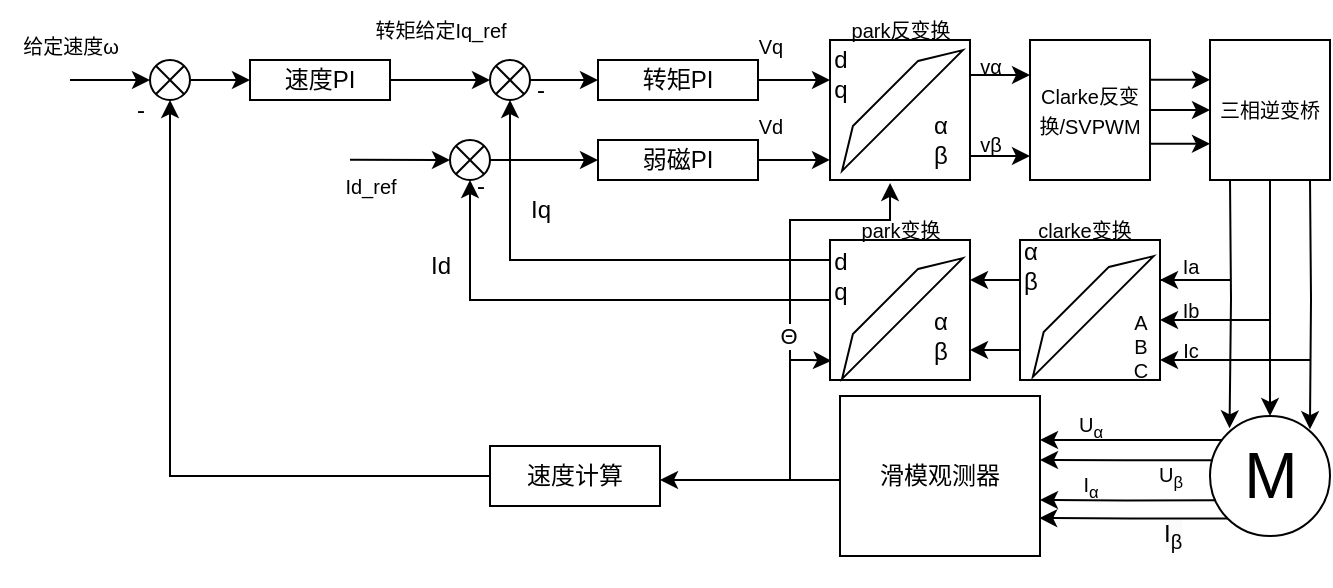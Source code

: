 <mxfile version="21.2.1" type="device">
  <diagram name="第 1 页" id="MKt7CTD8u1HlKp6WeyNR">
    <mxGraphModel dx="863" dy="519" grid="1" gridSize="10" guides="1" tooltips="1" connect="1" arrows="1" fold="1" page="1" pageScale="1" pageWidth="827" pageHeight="1169" math="0" shadow="0">
      <root>
        <mxCell id="0" />
        <mxCell id="1" parent="0" />
        <mxCell id="4lGq5ReNF3kiFu6YHSK--3" value="" style="edgeStyle=orthogonalEdgeStyle;rounded=0;orthogonalLoop=1;jettySize=auto;html=1;endArrow=none;endFill=0;startArrow=classic;startFill=1;" parent="1" source="4lGq5ReNF3kiFu6YHSK--1" edge="1">
          <mxGeometry relative="1" as="geometry">
            <mxPoint x="150" y="170" as="targetPoint" />
          </mxGeometry>
        </mxCell>
        <mxCell id="4lGq5ReNF3kiFu6YHSK--15" value="" style="edgeStyle=orthogonalEdgeStyle;rounded=0;orthogonalLoop=1;jettySize=auto;html=1;" parent="1" source="4lGq5ReNF3kiFu6YHSK--1" target="4lGq5ReNF3kiFu6YHSK--14" edge="1">
          <mxGeometry relative="1" as="geometry" />
        </mxCell>
        <mxCell id="4lGq5ReNF3kiFu6YHSK--1" value="" style="shape=sumEllipse;perimeter=ellipsePerimeter;whiteSpace=wrap;html=1;backgroundOutline=1;" parent="1" vertex="1">
          <mxGeometry x="190" y="160" width="20" height="20" as="geometry" />
        </mxCell>
        <mxCell id="4lGq5ReNF3kiFu6YHSK--4" value="&lt;font style=&quot;font-size: 10px;&quot;&gt;给定速度ω&lt;/font&gt;" style="text;html=1;align=center;verticalAlign=middle;resizable=0;points=[];autosize=1;strokeColor=none;fillColor=none;" parent="1" vertex="1">
          <mxGeometry x="115" y="138" width="70" height="30" as="geometry" />
        </mxCell>
        <mxCell id="4lGq5ReNF3kiFu6YHSK--17" value="" style="edgeStyle=orthogonalEdgeStyle;rounded=0;orthogonalLoop=1;jettySize=auto;html=1;" parent="1" source="4lGq5ReNF3kiFu6YHSK--14" edge="1">
          <mxGeometry relative="1" as="geometry">
            <mxPoint x="360" y="170" as="targetPoint" />
          </mxGeometry>
        </mxCell>
        <mxCell id="4lGq5ReNF3kiFu6YHSK--14" value="速度PI" style="whiteSpace=wrap;html=1;" parent="1" vertex="1">
          <mxGeometry x="240" y="160" width="70" height="20" as="geometry" />
        </mxCell>
        <mxCell id="4lGq5ReNF3kiFu6YHSK--18" value="&lt;font style=&quot;font-size: 10px;&quot;&gt;转矩给定Iq_ref&lt;/font&gt;" style="text;html=1;align=center;verticalAlign=middle;resizable=0;points=[];autosize=1;strokeColor=none;fillColor=none;" parent="1" vertex="1">
          <mxGeometry x="290" y="130" width="90" height="30" as="geometry" />
        </mxCell>
        <mxCell id="4lGq5ReNF3kiFu6YHSK--21" value="" style="edgeStyle=orthogonalEdgeStyle;rounded=0;orthogonalLoop=1;jettySize=auto;html=1;" parent="1" source="4lGq5ReNF3kiFu6YHSK--19" target="4lGq5ReNF3kiFu6YHSK--20" edge="1">
          <mxGeometry relative="1" as="geometry" />
        </mxCell>
        <mxCell id="4lGq5ReNF3kiFu6YHSK--19" value="" style="shape=sumEllipse;perimeter=ellipsePerimeter;whiteSpace=wrap;html=1;backgroundOutline=1;" parent="1" vertex="1">
          <mxGeometry x="360" y="160" width="20" height="20" as="geometry" />
        </mxCell>
        <mxCell id="4lGq5ReNF3kiFu6YHSK--23" value="" style="edgeStyle=orthogonalEdgeStyle;rounded=0;orthogonalLoop=1;jettySize=auto;html=1;" parent="1" source="4lGq5ReNF3kiFu6YHSK--20" edge="1">
          <mxGeometry relative="1" as="geometry">
            <mxPoint x="530" y="170" as="targetPoint" />
          </mxGeometry>
        </mxCell>
        <mxCell id="4lGq5ReNF3kiFu6YHSK--20" value="转矩PI" style="whiteSpace=wrap;html=1;" parent="1" vertex="1">
          <mxGeometry x="414" y="160" width="80" height="20" as="geometry" />
        </mxCell>
        <mxCell id="4lGq5ReNF3kiFu6YHSK--24" value="&lt;font style=&quot;font-size: 10px;&quot;&gt;Vq&lt;/font&gt;" style="text;html=1;align=center;verticalAlign=middle;resizable=0;points=[];autosize=1;strokeColor=none;fillColor=none;" parent="1" vertex="1">
          <mxGeometry x="480" y="138" width="40" height="30" as="geometry" />
        </mxCell>
        <mxCell id="4lGq5ReNF3kiFu6YHSK--43" style="edgeStyle=orthogonalEdgeStyle;rounded=0;orthogonalLoop=1;jettySize=auto;html=1;exitX=1;exitY=0.25;exitDx=0;exitDy=0;entryX=0;entryY=0.25;entryDx=0;entryDy=0;" parent="1" source="4lGq5ReNF3kiFu6YHSK--25" target="4lGq5ReNF3kiFu6YHSK--42" edge="1">
          <mxGeometry relative="1" as="geometry" />
        </mxCell>
        <mxCell id="4lGq5ReNF3kiFu6YHSK--25" value="" style="whiteSpace=wrap;html=1;" parent="1" vertex="1">
          <mxGeometry x="530" y="150" width="70" height="70" as="geometry" />
        </mxCell>
        <mxCell id="4lGq5ReNF3kiFu6YHSK--32" value="" style="edgeStyle=orthogonalEdgeStyle;rounded=0;orthogonalLoop=1;jettySize=auto;html=1;" parent="1" source="4lGq5ReNF3kiFu6YHSK--27" target="4lGq5ReNF3kiFu6YHSK--31" edge="1">
          <mxGeometry relative="1" as="geometry" />
        </mxCell>
        <mxCell id="4lGq5ReNF3kiFu6YHSK--30" value="Id_ref" style="text;html=1;align=center;verticalAlign=middle;resizable=0;points=[];autosize=1;strokeColor=none;fillColor=none;fontSize=10;" parent="1" vertex="1">
          <mxGeometry x="275" y="208" width="50" height="30" as="geometry" />
        </mxCell>
        <mxCell id="4lGq5ReNF3kiFu6YHSK--36" style="edgeStyle=orthogonalEdgeStyle;rounded=0;orthogonalLoop=1;jettySize=auto;html=1;entryX=0;entryY=0.857;entryDx=0;entryDy=0;entryPerimeter=0;" parent="1" source="4lGq5ReNF3kiFu6YHSK--31" target="4lGq5ReNF3kiFu6YHSK--25" edge="1">
          <mxGeometry relative="1" as="geometry" />
        </mxCell>
        <mxCell id="4lGq5ReNF3kiFu6YHSK--31" value="弱磁PI" style="whiteSpace=wrap;html=1;" parent="1" vertex="1">
          <mxGeometry x="414" y="200" width="80" height="20" as="geometry" />
        </mxCell>
        <mxCell id="4lGq5ReNF3kiFu6YHSK--37" value="&lt;font style=&quot;font-size: 10px;&quot;&gt;Vd&lt;/font&gt;" style="text;html=1;align=center;verticalAlign=middle;resizable=0;points=[];autosize=1;strokeColor=none;fillColor=none;" parent="1" vertex="1">
          <mxGeometry x="480" y="178" width="40" height="30" as="geometry" />
        </mxCell>
        <mxCell id="4lGq5ReNF3kiFu6YHSK--38" value="park反变换" style="text;html=1;align=center;verticalAlign=middle;resizable=0;points=[];autosize=1;strokeColor=none;fillColor=none;fontSize=10;" parent="1" vertex="1">
          <mxGeometry x="530" y="130" width="70" height="30" as="geometry" />
        </mxCell>
        <mxCell id="4lGq5ReNF3kiFu6YHSK--39" value="" style="verticalLabelPosition=middle;verticalAlign=middle;html=1;shape=trapezoid;perimeter=trapezoidPerimeter;whiteSpace=wrap;size=0.23;arcSize=10;flipV=1;labelPosition=center;align=center;rotation=-225;" parent="1" vertex="1">
          <mxGeometry x="519.3" y="175" width="85.39" height="12" as="geometry" />
        </mxCell>
        <mxCell id="4lGq5ReNF3kiFu6YHSK--40" value="d&lt;br&gt;q" style="text;html=1;align=center;verticalAlign=middle;resizable=0;points=[];autosize=1;strokeColor=none;fillColor=none;" parent="1" vertex="1">
          <mxGeometry x="520" y="147" width="30" height="40" as="geometry" />
        </mxCell>
        <mxCell id="4lGq5ReNF3kiFu6YHSK--41" value="α&lt;br&gt;β" style="text;html=1;align=center;verticalAlign=middle;resizable=0;points=[];autosize=1;strokeColor=none;fillColor=none;" parent="1" vertex="1">
          <mxGeometry x="570" y="180" width="30" height="40" as="geometry" />
        </mxCell>
        <mxCell id="4lGq5ReNF3kiFu6YHSK--48" value="" style="edgeStyle=orthogonalEdgeStyle;rounded=0;orthogonalLoop=1;jettySize=auto;html=1;" parent="1" source="4lGq5ReNF3kiFu6YHSK--42" target="4lGq5ReNF3kiFu6YHSK--47" edge="1">
          <mxGeometry relative="1" as="geometry" />
        </mxCell>
        <mxCell id="4lGq5ReNF3kiFu6YHSK--42" value="&lt;font style=&quot;font-size: 10px;&quot;&gt;Clarke反变换/SVPWM&lt;/font&gt;" style="whiteSpace=wrap;html=1;" parent="1" vertex="1">
          <mxGeometry x="630" y="150" width="60" height="70" as="geometry" />
        </mxCell>
        <mxCell id="4lGq5ReNF3kiFu6YHSK--44" style="edgeStyle=orthogonalEdgeStyle;rounded=0;orthogonalLoop=1;jettySize=auto;html=1;exitX=1;exitY=0.25;exitDx=0;exitDy=0;entryX=0;entryY=0.25;entryDx=0;entryDy=0;" parent="1" edge="1">
          <mxGeometry relative="1" as="geometry">
            <mxPoint x="600" y="208" as="sourcePoint" />
            <mxPoint x="630" y="208" as="targetPoint" />
          </mxGeometry>
        </mxCell>
        <mxCell id="4lGq5ReNF3kiFu6YHSK--45" value="vα" style="text;html=1;align=center;verticalAlign=middle;resizable=0;points=[];autosize=1;strokeColor=none;fillColor=none;fontSize=10;" parent="1" vertex="1">
          <mxGeometry x="595" y="148" width="30" height="30" as="geometry" />
        </mxCell>
        <mxCell id="4lGq5ReNF3kiFu6YHSK--46" value="vβ" style="text;html=1;align=center;verticalAlign=middle;resizable=0;points=[];autosize=1;strokeColor=none;fillColor=none;fontSize=10;" parent="1" vertex="1">
          <mxGeometry x="595" y="187" width="30" height="30" as="geometry" />
        </mxCell>
        <mxCell id="4lGq5ReNF3kiFu6YHSK--52" value="" style="edgeStyle=orthogonalEdgeStyle;rounded=0;orthogonalLoop=1;jettySize=auto;html=1;" parent="1" source="4lGq5ReNF3kiFu6YHSK--47" target="4lGq5ReNF3kiFu6YHSK--51" edge="1">
          <mxGeometry relative="1" as="geometry" />
        </mxCell>
        <mxCell id="4lGq5ReNF3kiFu6YHSK--47" value="&lt;span style=&quot;font-size: 10px;&quot;&gt;三相逆变桥&lt;/span&gt;" style="whiteSpace=wrap;html=1;" parent="1" vertex="1">
          <mxGeometry x="720" y="150" width="60" height="70" as="geometry" />
        </mxCell>
        <mxCell id="4lGq5ReNF3kiFu6YHSK--49" value="" style="edgeStyle=orthogonalEdgeStyle;rounded=0;orthogonalLoop=1;jettySize=auto;html=1;" parent="1" edge="1">
          <mxGeometry relative="1" as="geometry">
            <mxPoint x="690" y="201.93" as="sourcePoint" />
            <mxPoint x="720" y="201.93" as="targetPoint" />
          </mxGeometry>
        </mxCell>
        <mxCell id="4lGq5ReNF3kiFu6YHSK--50" value="" style="edgeStyle=orthogonalEdgeStyle;rounded=0;orthogonalLoop=1;jettySize=auto;html=1;" parent="1" edge="1">
          <mxGeometry relative="1" as="geometry">
            <mxPoint x="690" y="169.93" as="sourcePoint" />
            <mxPoint x="720" y="169.93" as="targetPoint" />
          </mxGeometry>
        </mxCell>
        <mxCell id="4lGq5ReNF3kiFu6YHSK--82" value="" style="edgeStyle=orthogonalEdgeStyle;rounded=0;orthogonalLoop=1;jettySize=auto;html=1;" parent="1" source="4lGq5ReNF3kiFu6YHSK--51" target="4lGq5ReNF3kiFu6YHSK--81" edge="1">
          <mxGeometry relative="1" as="geometry">
            <Array as="points">
              <mxPoint x="700" y="350" />
              <mxPoint x="700" y="350" />
            </Array>
          </mxGeometry>
        </mxCell>
        <mxCell id="IY3ErJW4huKEYEbBKEQ_-5" style="edgeStyle=orthogonalEdgeStyle;rounded=0;orthogonalLoop=1;jettySize=auto;html=1;exitX=0;exitY=1;exitDx=0;exitDy=0;entryX=0.996;entryY=0.763;entryDx=0;entryDy=0;entryPerimeter=0;" parent="1" source="4lGq5ReNF3kiFu6YHSK--51" target="4lGq5ReNF3kiFu6YHSK--81" edge="1">
          <mxGeometry relative="1" as="geometry">
            <mxPoint x="640" y="390" as="targetPoint" />
            <Array as="points">
              <mxPoint x="680" y="389" />
            </Array>
          </mxGeometry>
        </mxCell>
        <mxCell id="4lGq5ReNF3kiFu6YHSK--51" value="M" style="verticalLabelPosition=middle;shadow=0;dashed=0;align=center;html=1;verticalAlign=middle;strokeWidth=1;shape=ellipse;fontSize=32;perimeter=ellipsePerimeter;" parent="1" vertex="1">
          <mxGeometry x="720" y="338" width="60" height="60" as="geometry" />
        </mxCell>
        <mxCell id="4lGq5ReNF3kiFu6YHSK--53" value="" style="edgeStyle=orthogonalEdgeStyle;rounded=0;orthogonalLoop=1;jettySize=auto;html=1;entryX=0.163;entryY=0.103;entryDx=0;entryDy=0;entryPerimeter=0;" parent="1" target="4lGq5ReNF3kiFu6YHSK--51" edge="1">
          <mxGeometry relative="1" as="geometry">
            <mxPoint x="730" y="220" as="sourcePoint" />
            <mxPoint x="730" y="330" as="targetPoint" />
          </mxGeometry>
        </mxCell>
        <mxCell id="4lGq5ReNF3kiFu6YHSK--54" value="" style="edgeStyle=orthogonalEdgeStyle;rounded=0;orthogonalLoop=1;jettySize=auto;html=1;entryX=0.833;entryY=0.11;entryDx=0;entryDy=0;entryPerimeter=0;" parent="1" target="4lGq5ReNF3kiFu6YHSK--51" edge="1">
          <mxGeometry relative="1" as="geometry">
            <mxPoint x="770" y="220" as="sourcePoint" />
            <mxPoint x="770" y="330" as="targetPoint" />
          </mxGeometry>
        </mxCell>
        <mxCell id="4lGq5ReNF3kiFu6YHSK--55" value="" style="whiteSpace=wrap;html=1;" parent="1" vertex="1">
          <mxGeometry x="625" y="250" width="70" height="70" as="geometry" />
        </mxCell>
        <mxCell id="4lGq5ReNF3kiFu6YHSK--56" value="" style="whiteSpace=wrap;html=1;" parent="1" vertex="1">
          <mxGeometry x="530" y="250" width="70" height="70" as="geometry" />
        </mxCell>
        <mxCell id="4lGq5ReNF3kiFu6YHSK--58" value="" style="edgeStyle=orthogonalEdgeStyle;rounded=0;orthogonalLoop=1;jettySize=auto;html=1;" parent="1" edge="1">
          <mxGeometry relative="1" as="geometry">
            <mxPoint x="625" y="270" as="sourcePoint" />
            <mxPoint x="600" y="270" as="targetPoint" />
          </mxGeometry>
        </mxCell>
        <mxCell id="4lGq5ReNF3kiFu6YHSK--59" value="" style="edgeStyle=orthogonalEdgeStyle;rounded=0;orthogonalLoop=1;jettySize=auto;html=1;" parent="1" edge="1">
          <mxGeometry relative="1" as="geometry">
            <mxPoint x="625" y="305" as="sourcePoint" />
            <mxPoint x="600" y="305" as="targetPoint" />
          </mxGeometry>
        </mxCell>
        <mxCell id="4lGq5ReNF3kiFu6YHSK--60" value="" style="edgeStyle=orthogonalEdgeStyle;rounded=0;orthogonalLoop=1;jettySize=auto;html=1;" parent="1" edge="1">
          <mxGeometry relative="1" as="geometry">
            <mxPoint x="695" y="270" as="sourcePoint" />
            <mxPoint x="695" y="270" as="targetPoint" />
            <Array as="points">
              <mxPoint x="730" y="270" />
              <mxPoint x="730" y="270" />
            </Array>
          </mxGeometry>
        </mxCell>
        <mxCell id="4lGq5ReNF3kiFu6YHSK--61" value="" style="edgeStyle=orthogonalEdgeStyle;rounded=0;orthogonalLoop=1;jettySize=auto;html=1;" parent="1" edge="1">
          <mxGeometry relative="1" as="geometry">
            <mxPoint x="750" y="290" as="sourcePoint" />
            <mxPoint x="695" y="290" as="targetPoint" />
          </mxGeometry>
        </mxCell>
        <mxCell id="4lGq5ReNF3kiFu6YHSK--62" value="" style="edgeStyle=orthogonalEdgeStyle;rounded=0;orthogonalLoop=1;jettySize=auto;html=1;" parent="1" edge="1">
          <mxGeometry relative="1" as="geometry">
            <mxPoint x="770" y="310" as="sourcePoint" />
            <mxPoint x="695" y="310" as="targetPoint" />
          </mxGeometry>
        </mxCell>
        <mxCell id="4lGq5ReNF3kiFu6YHSK--63" value="Ia" style="text;html=1;align=center;verticalAlign=middle;resizable=0;points=[];autosize=1;strokeColor=none;fillColor=none;fontSize=10;" parent="1" vertex="1">
          <mxGeometry x="695" y="248" width="30" height="30" as="geometry" />
        </mxCell>
        <mxCell id="4lGq5ReNF3kiFu6YHSK--64" value="Ib" style="text;html=1;align=center;verticalAlign=middle;resizable=0;points=[];autosize=1;strokeColor=none;fillColor=none;fontSize=10;" parent="1" vertex="1">
          <mxGeometry x="695" y="270" width="30" height="30" as="geometry" />
        </mxCell>
        <mxCell id="4lGq5ReNF3kiFu6YHSK--65" value="Ic" style="text;html=1;align=center;verticalAlign=middle;resizable=0;points=[];autosize=1;strokeColor=none;fillColor=none;fontSize=10;" parent="1" vertex="1">
          <mxGeometry x="695" y="290" width="30" height="30" as="geometry" />
        </mxCell>
        <mxCell id="4lGq5ReNF3kiFu6YHSK--66" value="" style="verticalLabelPosition=middle;verticalAlign=middle;html=1;shape=trapezoid;perimeter=trapezoidPerimeter;whiteSpace=wrap;size=0.23;arcSize=10;flipV=1;labelPosition=center;align=center;rotation=-225;" parent="1" vertex="1">
          <mxGeometry x="519.3" y="279" width="85.39" height="12" as="geometry" />
        </mxCell>
        <mxCell id="4lGq5ReNF3kiFu6YHSK--67" value="" style="verticalLabelPosition=middle;verticalAlign=middle;html=1;shape=trapezoid;perimeter=trapezoidPerimeter;whiteSpace=wrap;size=0.23;arcSize=10;flipV=1;labelPosition=center;align=center;rotation=-225;" parent="1" vertex="1">
          <mxGeometry x="614.69" y="278" width="85.39" height="12" as="geometry" />
        </mxCell>
        <mxCell id="4lGq5ReNF3kiFu6YHSK--69" value="park变换" style="text;html=1;align=center;verticalAlign=middle;resizable=0;points=[];autosize=1;strokeColor=none;fillColor=none;fontSize=10;" parent="1" vertex="1">
          <mxGeometry x="535" y="230" width="60" height="30" as="geometry" />
        </mxCell>
        <mxCell id="4lGq5ReNF3kiFu6YHSK--70" value="clarke变换" style="text;html=1;align=center;verticalAlign=middle;resizable=0;points=[];autosize=1;strokeColor=none;fillColor=none;fontSize=10;" parent="1" vertex="1">
          <mxGeometry x="622.38" y="230" width="70" height="30" as="geometry" />
        </mxCell>
        <mxCell id="4lGq5ReNF3kiFu6YHSK--71" value="α&lt;br&gt;β" style="text;html=1;align=center;verticalAlign=middle;resizable=0;points=[];autosize=1;strokeColor=none;fillColor=none;" parent="1" vertex="1">
          <mxGeometry x="614.69" y="243" width="30" height="40" as="geometry" />
        </mxCell>
        <mxCell id="4lGq5ReNF3kiFu6YHSK--72" value="A&lt;br style=&quot;font-size: 10px;&quot;&gt;B&lt;br style=&quot;font-size: 10px;&quot;&gt;C" style="text;html=1;align=center;verticalAlign=middle;resizable=0;points=[];autosize=1;strokeColor=none;fillColor=none;fontSize=10;" parent="1" vertex="1">
          <mxGeometry x="670.08" y="278" width="30" height="50" as="geometry" />
        </mxCell>
        <mxCell id="4lGq5ReNF3kiFu6YHSK--73" value="α&lt;br&gt;β" style="text;html=1;align=center;verticalAlign=middle;resizable=0;points=[];autosize=1;strokeColor=none;fillColor=none;" parent="1" vertex="1">
          <mxGeometry x="570" y="278" width="30" height="40" as="geometry" />
        </mxCell>
        <mxCell id="4lGq5ReNF3kiFu6YHSK--74" value="d&lt;br&gt;q" style="text;html=1;align=center;verticalAlign=middle;resizable=0;points=[];autosize=1;strokeColor=none;fillColor=none;" parent="1" vertex="1">
          <mxGeometry x="520" y="248" width="30" height="40" as="geometry" />
        </mxCell>
        <mxCell id="4lGq5ReNF3kiFu6YHSK--75" value="" style="endArrow=classic;html=1;rounded=0;" parent="1" target="4lGq5ReNF3kiFu6YHSK--27" edge="1">
          <mxGeometry width="50" height="50" relative="1" as="geometry">
            <mxPoint x="290" y="209.9" as="sourcePoint" />
            <mxPoint x="360" y="209.9" as="targetPoint" />
          </mxGeometry>
        </mxCell>
        <mxCell id="4lGq5ReNF3kiFu6YHSK--27" value="" style="shape=sumEllipse;perimeter=ellipsePerimeter;whiteSpace=wrap;html=1;backgroundOutline=1;" parent="1" vertex="1">
          <mxGeometry x="340" y="200" width="20" height="20" as="geometry" />
        </mxCell>
        <mxCell id="4lGq5ReNF3kiFu6YHSK--86" value="" style="edgeStyle=orthogonalEdgeStyle;rounded=0;orthogonalLoop=1;jettySize=auto;html=1;" parent="1" source="4lGq5ReNF3kiFu6YHSK--81" target="4lGq5ReNF3kiFu6YHSK--85" edge="1">
          <mxGeometry relative="1" as="geometry">
            <Array as="points">
              <mxPoint x="490" y="370" />
              <mxPoint x="490" y="370" />
            </Array>
          </mxGeometry>
        </mxCell>
        <mxCell id="4lGq5ReNF3kiFu6YHSK--81" value="滑模观测器" style="whiteSpace=wrap;html=1;" parent="1" vertex="1">
          <mxGeometry x="535" y="328" width="100" height="80" as="geometry" />
        </mxCell>
        <mxCell id="4lGq5ReNF3kiFu6YHSK--87" style="edgeStyle=orthogonalEdgeStyle;rounded=0;orthogonalLoop=1;jettySize=auto;html=1;entryX=0.5;entryY=1;entryDx=0;entryDy=0;" parent="1" source="4lGq5ReNF3kiFu6YHSK--85" target="4lGq5ReNF3kiFu6YHSK--1" edge="1">
          <mxGeometry relative="1" as="geometry" />
        </mxCell>
        <mxCell id="4lGq5ReNF3kiFu6YHSK--85" value="速度计算" style="whiteSpace=wrap;html=1;" parent="1" vertex="1">
          <mxGeometry x="360" y="353" width="85" height="30" as="geometry" />
        </mxCell>
        <mxCell id="4lGq5ReNF3kiFu6YHSK--88" value="" style="endArrow=classic;html=1;rounded=0;entryX=0.429;entryY=1.021;entryDx=0;entryDy=0;entryPerimeter=0;" parent="1" target="4lGq5ReNF3kiFu6YHSK--25" edge="1">
          <mxGeometry width="50" height="50" relative="1" as="geometry">
            <mxPoint x="510" y="370" as="sourcePoint" />
            <mxPoint x="580" y="230" as="targetPoint" />
            <Array as="points">
              <mxPoint x="510" y="240" />
              <mxPoint x="560" y="240" />
            </Array>
          </mxGeometry>
        </mxCell>
        <mxCell id="4lGq5ReNF3kiFu6YHSK--89" value="Θ" style="edgeLabel;html=1;align=center;verticalAlign=middle;resizable=0;points=[];" parent="4lGq5ReNF3kiFu6YHSK--88" vertex="1" connectable="0">
          <mxGeometry x="-0.275" y="1" relative="1" as="geometry">
            <mxPoint as="offset" />
          </mxGeometry>
        </mxCell>
        <mxCell id="4lGq5ReNF3kiFu6YHSK--90" value="" style="endArrow=classic;html=1;rounded=0;entryX=0.5;entryY=1;entryDx=0;entryDy=0;" parent="1" target="4lGq5ReNF3kiFu6YHSK--27" edge="1">
          <mxGeometry width="50" height="50" relative="1" as="geometry">
            <mxPoint x="530" y="280" as="sourcePoint" />
            <mxPoint x="580" y="230" as="targetPoint" />
            <Array as="points">
              <mxPoint x="350" y="280" />
            </Array>
          </mxGeometry>
        </mxCell>
        <mxCell id="4lGq5ReNF3kiFu6YHSK--91" value="" style="endArrow=classic;html=1;rounded=0;entryX=0.5;entryY=1;entryDx=0;entryDy=0;" parent="1" target="4lGq5ReNF3kiFu6YHSK--19" edge="1">
          <mxGeometry width="50" height="50" relative="1" as="geometry">
            <mxPoint x="530" y="260" as="sourcePoint" />
            <mxPoint x="350" y="200" as="targetPoint" />
            <Array as="points">
              <mxPoint x="370" y="260" />
            </Array>
          </mxGeometry>
        </mxCell>
        <mxCell id="4lGq5ReNF3kiFu6YHSK--92" value="Id" style="text;html=1;align=center;verticalAlign=middle;resizable=0;points=[];autosize=1;strokeColor=none;fillColor=none;" parent="1" vertex="1">
          <mxGeometry x="320" y="248" width="30" height="30" as="geometry" />
        </mxCell>
        <mxCell id="4lGq5ReNF3kiFu6YHSK--93" value="Iq" style="text;html=1;align=center;verticalAlign=middle;resizable=0;points=[];autosize=1;strokeColor=none;fillColor=none;" parent="1" vertex="1">
          <mxGeometry x="370" y="220" width="30" height="30" as="geometry" />
        </mxCell>
        <mxCell id="4lGq5ReNF3kiFu6YHSK--94" value="-" style="text;html=1;align=center;verticalAlign=middle;resizable=0;points=[];autosize=1;strokeColor=none;fillColor=none;" parent="1" vertex="1">
          <mxGeometry x="370" y="160" width="30" height="30" as="geometry" />
        </mxCell>
        <mxCell id="4lGq5ReNF3kiFu6YHSK--95" value="-" style="text;html=1;align=center;verticalAlign=middle;resizable=0;points=[];autosize=1;strokeColor=none;fillColor=none;" parent="1" vertex="1">
          <mxGeometry x="340" y="208" width="30" height="30" as="geometry" />
        </mxCell>
        <mxCell id="4lGq5ReNF3kiFu6YHSK--96" value="-" style="text;html=1;align=center;verticalAlign=middle;resizable=0;points=[];autosize=1;strokeColor=none;fillColor=none;" parent="1" vertex="1">
          <mxGeometry x="170" y="170" width="30" height="30" as="geometry" />
        </mxCell>
        <mxCell id="IY3ErJW4huKEYEbBKEQ_-1" value="" style="edgeStyle=orthogonalEdgeStyle;rounded=0;orthogonalLoop=1;jettySize=auto;html=1;exitX=0.022;exitY=0.369;exitDx=0;exitDy=0;exitPerimeter=0;" parent="1" source="4lGq5ReNF3kiFu6YHSK--51" edge="1">
          <mxGeometry relative="1" as="geometry">
            <mxPoint x="720" y="360" as="sourcePoint" />
            <mxPoint x="635" y="360" as="targetPoint" />
            <Array as="points" />
          </mxGeometry>
        </mxCell>
        <mxCell id="IY3ErJW4huKEYEbBKEQ_-2" value="" style="edgeStyle=orthogonalEdgeStyle;rounded=0;orthogonalLoop=1;jettySize=auto;html=1;exitX=0.048;exitY=0.703;exitDx=0;exitDy=0;exitPerimeter=0;" parent="1" source="4lGq5ReNF3kiFu6YHSK--51" edge="1">
          <mxGeometry relative="1" as="geometry">
            <mxPoint x="720" y="380" as="sourcePoint" />
            <mxPoint x="635" y="380" as="targetPoint" />
          </mxGeometry>
        </mxCell>
        <mxCell id="IY3ErJW4huKEYEbBKEQ_-6" value="U&lt;span style=&quot;font-size: 10px;&quot;&gt;&lt;sub&gt;α&lt;/sub&gt;&lt;/span&gt;" style="text;html=1;align=center;verticalAlign=middle;resizable=0;points=[];autosize=1;strokeColor=none;fillColor=none;fontSize=10;" parent="1" vertex="1">
          <mxGeometry x="640" y="328" width="40" height="30" as="geometry" />
        </mxCell>
        <mxCell id="IY3ErJW4huKEYEbBKEQ_-7" value="U&lt;sub style=&quot;border-color: var(--border-color);&quot;&gt;β&lt;/sub&gt;" style="text;html=1;align=center;verticalAlign=middle;resizable=0;points=[];autosize=1;strokeColor=none;fillColor=none;fontSize=10;" parent="1" vertex="1">
          <mxGeometry x="680" y="353" width="40" height="30" as="geometry" />
        </mxCell>
        <mxCell id="IY3ErJW4huKEYEbBKEQ_-9" value="&lt;span style=&quot;border-color: var(--border-color); color: rgb(0, 0, 0); font-family: Helvetica; font-style: normal; font-variant-ligatures: normal; font-variant-caps: normal; font-weight: 400; letter-spacing: normal; orphans: 2; text-align: center; text-indent: 0px; text-transform: none; widows: 2; word-spacing: 0px; -webkit-text-stroke-width: 0px; background-color: rgb(251, 251, 251); text-decoration-thickness: initial; text-decoration-style: initial; text-decoration-color: initial;&quot;&gt;&lt;span style=&quot;border-color: var(--border-color);&quot;&gt;I&lt;/span&gt;&lt;span style=&quot;border-color: var(--border-color);&quot;&gt;&lt;sub&gt;β&lt;/sub&gt;&lt;/span&gt;&lt;/span&gt;" style="text;whiteSpace=wrap;html=1;" parent="1" vertex="1">
          <mxGeometry x="695" y="383" width="50" height="40" as="geometry" />
        </mxCell>
        <mxCell id="IY3ErJW4huKEYEbBKEQ_-10" value="I&lt;span style=&quot;font-size: 10px;&quot;&gt;&lt;sub&gt;α&lt;/sub&gt;&lt;/span&gt;" style="text;html=1;align=center;verticalAlign=middle;resizable=0;points=[];autosize=1;strokeColor=none;fillColor=none;fontSize=10;" parent="1" vertex="1">
          <mxGeometry x="645" y="358" width="30" height="30" as="geometry" />
        </mxCell>
        <mxCell id="YszytoI2-J9fYxWKXN7K-1" value="" style="endArrow=classic;html=1;rounded=0;entryX=0.009;entryY=0.863;entryDx=0;entryDy=0;entryPerimeter=0;" edge="1" parent="1" target="4lGq5ReNF3kiFu6YHSK--56">
          <mxGeometry width="50" height="50" relative="1" as="geometry">
            <mxPoint x="510" y="310" as="sourcePoint" />
            <mxPoint x="590" y="330" as="targetPoint" />
            <Array as="points">
              <mxPoint x="520" y="310" />
            </Array>
          </mxGeometry>
        </mxCell>
      </root>
    </mxGraphModel>
  </diagram>
</mxfile>
